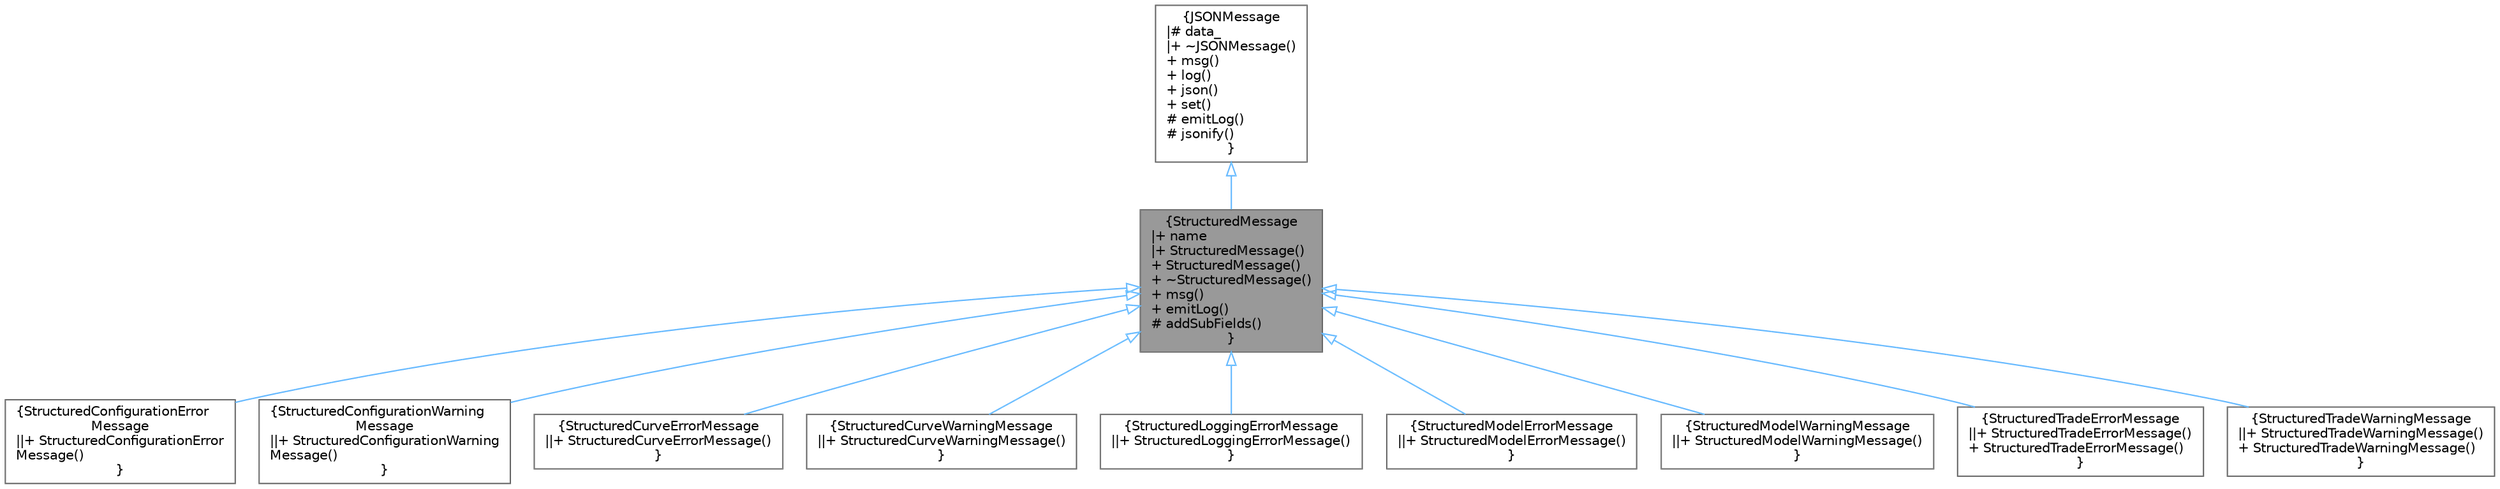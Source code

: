 digraph "StructuredMessage"
{
 // INTERACTIVE_SVG=YES
 // LATEX_PDF_SIZE
  bgcolor="transparent";
  edge [fontname=Helvetica,fontsize=10,labelfontname=Helvetica,labelfontsize=10];
  node [fontname=Helvetica,fontsize=10,shape=box,height=0.2,width=0.4];
  Node1 [label="{StructuredMessage\n|+ name\l|+ StructuredMessage()\l+ StructuredMessage()\l+ ~StructuredMessage()\l+ msg()\l+ emitLog()\l# addSubFields()\l}",height=0.2,width=0.4,color="gray40", fillcolor="grey60", style="filled", fontcolor="black",tooltip=" "];
  Node2 -> Node1 [dir="back",color="steelblue1",style="solid",arrowtail="onormal"];
  Node2 [label="{JSONMessage\n|# data_\l|+ ~JSONMessage()\l+ msg()\l+ log()\l+ json()\l+ set()\l# emitLog()\l# jsonify()\l}",height=0.2,width=0.4,color="gray40", fillcolor="white", style="filled",URL="$classore_1_1data_1_1_j_s_o_n_message.html",tooltip=" "];
  Node1 -> Node3 [dir="back",color="steelblue1",style="solid",arrowtail="onormal"];
  Node3 [label="{StructuredConfigurationError\lMessage\n||+ StructuredConfigurationError\lMessage()\l}",height=0.2,width=0.4,color="gray40", fillcolor="white", style="filled",URL="$classore_1_1data_1_1_structured_configuration_error_message.html",tooltip="Utility classes for Structured configuration errors, contains the configuration type and ID (NettingS..."];
  Node1 -> Node4 [dir="back",color="steelblue1",style="solid",arrowtail="onormal"];
  Node4 [label="{StructuredConfigurationWarning\lMessage\n||+ StructuredConfigurationWarning\lMessage()\l}",height=0.2,width=0.4,color="gray40", fillcolor="white", style="filled",URL="$classore_1_1data_1_1_structured_configuration_warning_message.html",tooltip="Utility classes for Structured warnings, contains the configuration type and ID (NettingSetId,..."];
  Node1 -> Node5 [dir="back",color="steelblue1",style="solid",arrowtail="onormal"];
  Node5 [label="{StructuredCurveErrorMessage\n||+ StructuredCurveErrorMessage()\l}",height=0.2,width=0.4,color="gray40", fillcolor="white", style="filled",URL="$classore_1_1data_1_1_structured_curve_error_message.html",tooltip="Utility class for Structured Curve errors, contains the curve ID."];
  Node1 -> Node6 [dir="back",color="steelblue1",style="solid",arrowtail="onormal"];
  Node6 [label="{StructuredCurveWarningMessage\n||+ StructuredCurveWarningMessage()\l}",height=0.2,width=0.4,color="gray40", fillcolor="white", style="filled",URL="$classore_1_1data_1_1_structured_curve_warning_message.html",tooltip=" "];
  Node1 -> Node7 [dir="back",color="steelblue1",style="solid",arrowtail="onormal"];
  Node7 [label="{StructuredLoggingErrorMessage\n||+ StructuredLoggingErrorMessage()\l}",height=0.2,width=0.4,color="gray40", fillcolor="white", style="filled",URL="$classore_1_1data_1_1_structured_logging_error_message.html",tooltip=" "];
  Node1 -> Node8 [dir="back",color="steelblue1",style="solid",arrowtail="onormal"];
  Node8 [label="{StructuredModelErrorMessage\n||+ StructuredModelErrorMessage()\l}",height=0.2,width=0.4,color="gray40", fillcolor="white", style="filled",URL="$classore_1_1data_1_1_structured_model_error_message.html",tooltip="Utility class for Structured Model errors."];
  Node1 -> Node9 [dir="back",color="steelblue1",style="solid",arrowtail="onormal"];
  Node9 [label="{StructuredModelWarningMessage\n||+ StructuredModelWarningMessage()\l}",height=0.2,width=0.4,color="gray40", fillcolor="white", style="filled",URL="$classore_1_1data_1_1_structured_model_warning_message.html",tooltip="Utility class for Structured Model errors."];
  Node1 -> Node10 [dir="back",color="steelblue1",style="solid",arrowtail="onormal"];
  Node10 [label="{StructuredTradeErrorMessage\n||+ StructuredTradeErrorMessage()\l+ StructuredTradeErrorMessage()\l}",height=0.2,width=0.4,color="gray40", fillcolor="white", style="filled",URL="$classore_1_1data_1_1_structured_trade_error_message.html",tooltip="Utility class for Structured Trade errors, contains the Trade ID and Type."];
  Node1 -> Node11 [dir="back",color="steelblue1",style="solid",arrowtail="onormal"];
  Node11 [label="{StructuredTradeWarningMessage\n||+ StructuredTradeWarningMessage()\l+ StructuredTradeWarningMessage()\l}",height=0.2,width=0.4,color="gray40", fillcolor="white", style="filled",URL="$classore_1_1data_1_1_structured_trade_warning_message.html",tooltip="Utility classes for Structured warnings, contains the Trade ID and Type."];
}
